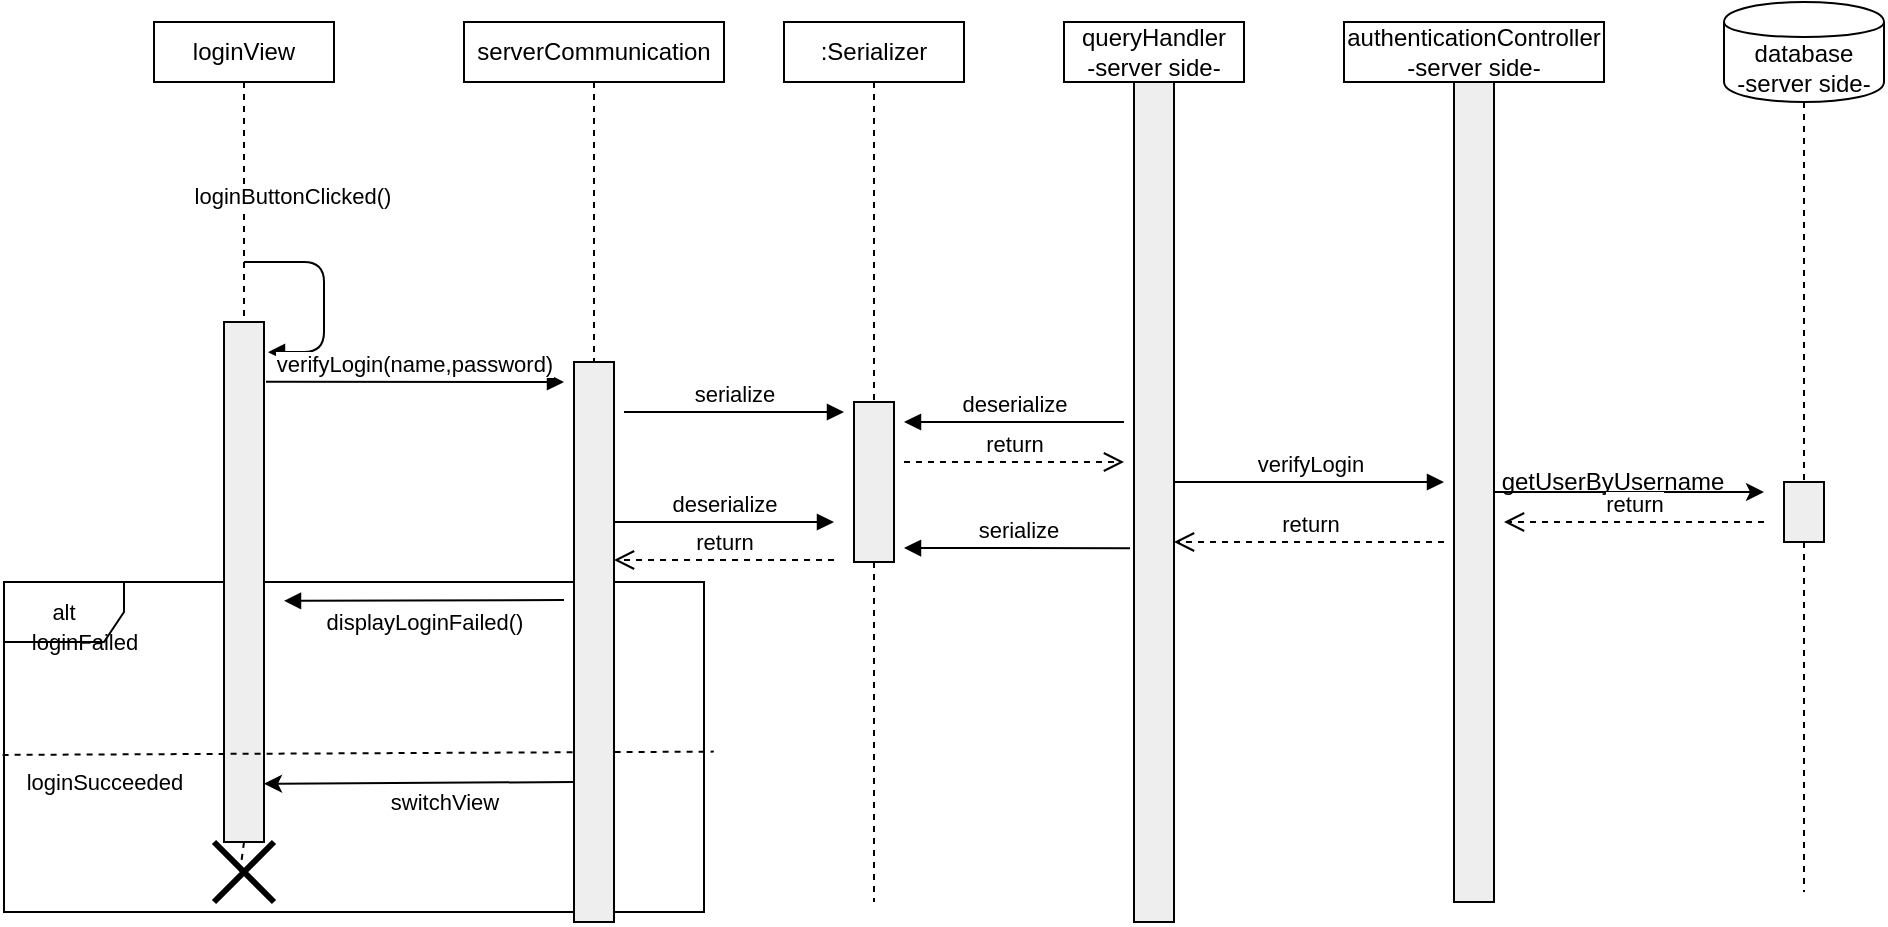 <mxfile version="13.0.3" type="device"><diagram id="aqPt0eW2Qm5zE3AN9EUY" name="Page-1"><mxGraphModel dx="700" dy="813" grid="1" gridSize="10" guides="1" tooltips="1" connect="1" arrows="1" fold="1" page="1" pageScale="1" pageWidth="850" pageHeight="1100" math="0" shadow="0"><root><mxCell id="0"/><mxCell id="1" parent="0"/><mxCell id="i-w9Q4HCb8RhZmeO16H8-48" value="alt" style="shape=umlFrame;whiteSpace=wrap;html=1;fontSize=11;" parent="1" vertex="1"><mxGeometry x="40" y="330" width="350" height="165" as="geometry"/></mxCell><mxCell id="i-w9Q4HCb8RhZmeO16H8-13" value=":Serializer" style="shape=rect;html=1;whiteSpace=wrap;align=center;" parent="1" vertex="1"><mxGeometry x="430" y="50" width="90" height="30" as="geometry"/></mxCell><mxCell id="i-w9Q4HCb8RhZmeO16H8-14" value="" style="edgeStyle=none;html=1;dashed=1;endArrow=none;align=center;verticalAlign=bottom;exitX=0.5;exitY=1;" parent="1" source="i-w9Q4HCb8RhZmeO16H8-24" edge="1"><mxGeometry x="1" relative="1" as="geometry"><mxPoint x="475" y="490" as="targetPoint"/></mxGeometry></mxCell><mxCell id="i-w9Q4HCb8RhZmeO16H8-17" value="loginView" style="shape=rect;html=1;whiteSpace=wrap;align=center;" parent="1" vertex="1"><mxGeometry x="115" y="50" width="90" height="30" as="geometry"/></mxCell><mxCell id="i-w9Q4HCb8RhZmeO16H8-19" value="" style="edgeStyle=none;html=1;dashed=1;endArrow=none;" parent="1" source="i-w9Q4HCb8RhZmeO16H8-17" target="i-w9Q4HCb8RhZmeO16H8-18" edge="1"><mxGeometry relative="1" as="geometry"/></mxCell><mxCell id="i-w9Q4HCb8RhZmeO16H8-18" value="" style="shape=rect;html=1;fillColor=#eeeeee;" parent="1" vertex="1"><mxGeometry x="150" y="200" width="20" height="260" as="geometry"/></mxCell><mxCell id="i-w9Q4HCb8RhZmeO16H8-24" value="" style="shape=rect;html=1;fillColor=#eeeeee;" parent="1" vertex="1"><mxGeometry x="465" y="240" width="20" height="80" as="geometry"/></mxCell><mxCell id="i-w9Q4HCb8RhZmeO16H8-25" value="" style="edgeStyle=none;html=1;dashed=1;endArrow=none;align=center;verticalAlign=bottom;exitX=0.5;exitY=1;" parent="1" source="i-w9Q4HCb8RhZmeO16H8-13" target="i-w9Q4HCb8RhZmeO16H8-24" edge="1"><mxGeometry x="1" relative="1" as="geometry"><mxPoint x="475" y="440" as="targetPoint"/><mxPoint x="475" y="80" as="sourcePoint"/></mxGeometry></mxCell><mxCell id="i-w9Q4HCb8RhZmeO16H8-44" value="loginButtonClicked()" style="html=1;verticalAlign=bottom;endArrow=block;entryX=1.1;entryY=0.058;entryDx=0;entryDy=0;entryPerimeter=0;" parent="1" target="i-w9Q4HCb8RhZmeO16H8-18" edge="1"><mxGeometry x="-0.508" y="14" width="80" relative="1" as="geometry"><mxPoint x="160" y="170" as="sourcePoint"/><mxPoint x="169" y="259" as="targetPoint"/><Array as="points"><mxPoint x="200" y="170"/><mxPoint x="200" y="215"/></Array><mxPoint x="-4" y="-10" as="offset"/></mxGeometry></mxCell><mxCell id="i-w9Q4HCb8RhZmeO16H8-49" value="loginFailed&lt;br&gt;" style="text;html=1;align=center;verticalAlign=middle;resizable=0;points=[];autosize=1;fontSize=11;" parent="1" vertex="1"><mxGeometry x="45" y="350" width="70" height="20" as="geometry"/></mxCell><mxCell id="i-w9Q4HCb8RhZmeO16H8-51" value="" style="endArrow=none;dashed=1;html=1;fontSize=11;exitX=-0.002;exitY=0.524;exitDx=0;exitDy=0;exitPerimeter=0;entryX=1.014;entryY=0.514;entryDx=0;entryDy=0;entryPerimeter=0;" parent="1" source="i-w9Q4HCb8RhZmeO16H8-48" target="i-w9Q4HCb8RhZmeO16H8-48" edge="1"><mxGeometry width="50" height="50" relative="1" as="geometry"><mxPoint x="400" y="280" as="sourcePoint"/><mxPoint x="427" y="400" as="targetPoint"/></mxGeometry></mxCell><mxCell id="i-w9Q4HCb8RhZmeO16H8-52" value="loginSucceeded" style="text;html=1;align=center;verticalAlign=middle;resizable=0;points=[];autosize=1;fontSize=11;" parent="1" vertex="1"><mxGeometry x="45" y="420" width="90" height="20" as="geometry"/></mxCell><mxCell id="i-w9Q4HCb8RhZmeO16H8-53" value="authenticationController&lt;br&gt;-server side-" style="shape=rect;html=1;whiteSpace=wrap;align=center;" parent="1" vertex="1"><mxGeometry x="710" y="50" width="130" height="30" as="geometry"/></mxCell><mxCell id="i-w9Q4HCb8RhZmeO16H8-54" value="" style="edgeStyle=none;html=1;dashed=1;endArrow=none;align=center;verticalAlign=bottom;exitX=0.5;exitY=1;" parent="1" source="i-w9Q4HCb8RhZmeO16H8-55" edge="1"><mxGeometry x="1" relative="1" as="geometry"><mxPoint x="775" y="490" as="targetPoint"/></mxGeometry></mxCell><mxCell id="i-w9Q4HCb8RhZmeO16H8-55" value="" style="shape=rect;html=1;fillColor=#eeeeee;" parent="1" vertex="1"><mxGeometry x="765" y="80" width="20" height="410" as="geometry"/></mxCell><mxCell id="i-w9Q4HCb8RhZmeO16H8-56" value="" style="edgeStyle=none;html=1;dashed=1;endArrow=none;align=center;verticalAlign=bottom;exitX=0.5;exitY=1;" parent="1" source="i-w9Q4HCb8RhZmeO16H8-53" target="i-w9Q4HCb8RhZmeO16H8-55" edge="1"><mxGeometry x="1" relative="1" as="geometry"><mxPoint x="775" y="440" as="targetPoint"/><mxPoint x="775" y="80" as="sourcePoint"/></mxGeometry></mxCell><mxCell id="i-w9Q4HCb8RhZmeO16H8-58" value="verifyLogin(name,password)" style="html=1;verticalAlign=bottom;endArrow=block;fontSize=11;exitX=1.05;exitY=0.115;exitDx=0;exitDy=0;exitPerimeter=0;" parent="1" source="i-w9Q4HCb8RhZmeO16H8-18" edge="1"><mxGeometry width="80" relative="1" as="geometry"><mxPoint x="170" y="280" as="sourcePoint"/><mxPoint x="320" y="230" as="targetPoint"/></mxGeometry></mxCell><mxCell id="i-w9Q4HCb8RhZmeO16H8-60" value="displayLoginFailed()" style="html=1;verticalAlign=bottom;endArrow=block;fontSize=11;entryX=0.4;entryY=0.057;entryDx=0;entryDy=0;entryPerimeter=0;" parent="1" target="i-w9Q4HCb8RhZmeO16H8-48" edge="1"><mxGeometry y="20" width="80" relative="1" as="geometry"><mxPoint x="320" y="339" as="sourcePoint"/><mxPoint x="180" y="320" as="targetPoint"/><Array as="points"/><mxPoint as="offset"/></mxGeometry></mxCell><mxCell id="i-w9Q4HCb8RhZmeO16H8-62" value="" style="shape=umlDestroy;whiteSpace=wrap;html=1;strokeWidth=3;fontSize=11;" parent="1" vertex="1"><mxGeometry x="145" y="460" width="30" height="30" as="geometry"/></mxCell><mxCell id="i-w9Q4HCb8RhZmeO16H8-63" value="" style="edgeStyle=none;html=1;dashed=1;endArrow=none;align=center;verticalAlign=bottom;exitX=0.5;exitY=1;" parent="1" source="i-w9Q4HCb8RhZmeO16H8-18" edge="1"><mxGeometry x="1" relative="1" as="geometry"><mxPoint x="158" y="475" as="targetPoint"/><mxPoint x="160" y="450.0" as="sourcePoint"/></mxGeometry></mxCell><mxCell id="ghkIWZQcVXuec4ZeN_Wl-2" value="serverCommunication" style="shape=rect;html=1;whiteSpace=wrap;align=center;" parent="1" vertex="1"><mxGeometry x="270" y="50" width="130" height="30" as="geometry"/></mxCell><mxCell id="ghkIWZQcVXuec4ZeN_Wl-3" value="" style="edgeStyle=none;html=1;dashed=1;endArrow=none;align=center;verticalAlign=bottom;exitX=0.5;exitY=1;" parent="1" source="ghkIWZQcVXuec4ZeN_Wl-4" edge="1"><mxGeometry x="1" relative="1" as="geometry"><mxPoint x="335" y="490" as="targetPoint"/></mxGeometry></mxCell><mxCell id="ghkIWZQcVXuec4ZeN_Wl-4" value="" style="shape=rect;html=1;fillColor=#eeeeee;" parent="1" vertex="1"><mxGeometry x="325" y="220" width="20" height="280" as="geometry"/></mxCell><mxCell id="ghkIWZQcVXuec4ZeN_Wl-5" value="" style="edgeStyle=none;html=1;dashed=1;endArrow=none;align=center;verticalAlign=bottom;exitX=0.5;exitY=1;" parent="1" source="ghkIWZQcVXuec4ZeN_Wl-2" target="ghkIWZQcVXuec4ZeN_Wl-4" edge="1"><mxGeometry x="1" relative="1" as="geometry"><mxPoint x="355" y="440" as="targetPoint"/><mxPoint x="355" y="80" as="sourcePoint"/></mxGeometry></mxCell><mxCell id="ghkIWZQcVXuec4ZeN_Wl-6" value="serialize" style="html=1;verticalAlign=bottom;endArrow=block;" parent="1" edge="1"><mxGeometry width="80" relative="1" as="geometry"><mxPoint x="350" y="245" as="sourcePoint"/><mxPoint x="460" y="245" as="targetPoint"/></mxGeometry></mxCell><mxCell id="ghkIWZQcVXuec4ZeN_Wl-9" value="queryHandler&lt;br&gt;-server side-" style="shape=rect;html=1;whiteSpace=wrap;align=center;" parent="1" vertex="1"><mxGeometry x="570" y="50" width="90" height="30" as="geometry"/></mxCell><mxCell id="ghkIWZQcVXuec4ZeN_Wl-10" value="" style="edgeStyle=none;html=1;dashed=1;endArrow=none;align=center;verticalAlign=bottom;exitX=0.5;exitY=1;" parent="1" source="ghkIWZQcVXuec4ZeN_Wl-11" edge="1"><mxGeometry x="1" relative="1" as="geometry"><mxPoint x="615" y="490" as="targetPoint"/></mxGeometry></mxCell><mxCell id="ghkIWZQcVXuec4ZeN_Wl-11" value="" style="shape=rect;html=1;fillColor=#eeeeee;" parent="1" vertex="1"><mxGeometry x="605" y="80" width="20" height="420" as="geometry"/></mxCell><mxCell id="ghkIWZQcVXuec4ZeN_Wl-12" value="" style="edgeStyle=none;html=1;dashed=1;endArrow=none;align=center;verticalAlign=bottom;exitX=0.5;exitY=1;" parent="1" source="ghkIWZQcVXuec4ZeN_Wl-9" target="ghkIWZQcVXuec4ZeN_Wl-11" edge="1"><mxGeometry x="1" relative="1" as="geometry"><mxPoint x="615" y="440" as="targetPoint"/><mxPoint x="615" y="80" as="sourcePoint"/></mxGeometry></mxCell><mxCell id="ghkIWZQcVXuec4ZeN_Wl-13" value="deserialize" style="html=1;verticalAlign=bottom;endArrow=block;" parent="1" edge="1"><mxGeometry width="80" relative="1" as="geometry"><mxPoint x="600" y="250" as="sourcePoint"/><mxPoint x="490" y="250" as="targetPoint"/></mxGeometry></mxCell><mxCell id="ghkIWZQcVXuec4ZeN_Wl-14" value="verifyLogin" style="html=1;verticalAlign=bottom;endArrow=block;" parent="1" edge="1"><mxGeometry width="80" relative="1" as="geometry"><mxPoint x="625" y="280" as="sourcePoint"/><mxPoint x="760" y="280" as="targetPoint"/></mxGeometry></mxCell><mxCell id="ghkIWZQcVXuec4ZeN_Wl-15" value="return" style="html=1;verticalAlign=bottom;endArrow=open;dashed=1;endSize=8;" parent="1" edge="1"><mxGeometry relative="1" as="geometry"><mxPoint x="760" y="310" as="sourcePoint"/><mxPoint x="625" y="310" as="targetPoint"/></mxGeometry></mxCell><mxCell id="ghkIWZQcVXuec4ZeN_Wl-17" value="return" style="html=1;verticalAlign=bottom;endArrow=open;dashed=1;endSize=8;" parent="1" edge="1"><mxGeometry relative="1" as="geometry"><mxPoint x="455" y="319" as="sourcePoint"/><mxPoint x="345" y="319" as="targetPoint"/></mxGeometry></mxCell><mxCell id="ghkIWZQcVXuec4ZeN_Wl-18" value="" style="endArrow=classic;html=1;exitX=0;exitY=0.75;exitDx=0;exitDy=0;entryX=1;entryY=0.888;entryDx=0;entryDy=0;entryPerimeter=0;" parent="1" source="ghkIWZQcVXuec4ZeN_Wl-4" target="i-w9Q4HCb8RhZmeO16H8-18" edge="1"><mxGeometry width="50" height="50" relative="1" as="geometry"><mxPoint x="400" y="310" as="sourcePoint"/><mxPoint x="450" y="260" as="targetPoint"/></mxGeometry></mxCell><mxCell id="ghkIWZQcVXuec4ZeN_Wl-19" value="switchView" style="edgeLabel;html=1;align=center;verticalAlign=middle;resizable=0;points=[];" parent="ghkIWZQcVXuec4ZeN_Wl-18" vertex="1" connectable="0"><mxGeometry x="-0.277" y="5" relative="1" as="geometry"><mxPoint x="-9.03" y="4.68" as="offset"/></mxGeometry></mxCell><mxCell id="ghkIWZQcVXuec4ZeN_Wl-24" value="database&lt;br&gt;-server side-&lt;br&gt;" style="shape=cylinder;whiteSpace=wrap;html=1;boundedLbl=1;backgroundOutline=1;" parent="1" vertex="1"><mxGeometry x="900" y="40" width="80" height="50" as="geometry"/></mxCell><mxCell id="ghkIWZQcVXuec4ZeN_Wl-25" value="" style="edgeStyle=none;html=1;dashed=1;endArrow=none;align=center;verticalAlign=bottom;exitX=0.5;exitY=1;" parent="1" source="ghkIWZQcVXuec4ZeN_Wl-26" edge="1"><mxGeometry x="1" relative="1" as="geometry"><mxPoint x="940" y="485" as="targetPoint"/></mxGeometry></mxCell><mxCell id="ghkIWZQcVXuec4ZeN_Wl-26" value="" style="shape=rect;html=1;fillColor=#eeeeee;" parent="1" vertex="1"><mxGeometry x="930" y="280" width="20" height="30" as="geometry"/></mxCell><mxCell id="ghkIWZQcVXuec4ZeN_Wl-27" value="" style="edgeStyle=none;html=1;dashed=1;endArrow=none;align=center;verticalAlign=bottom;" parent="1" target="ghkIWZQcVXuec4ZeN_Wl-26" edge="1"><mxGeometry x="1" relative="1" as="geometry"><mxPoint x="940" y="435" as="targetPoint"/><mxPoint x="940" y="90" as="sourcePoint"/></mxGeometry></mxCell><mxCell id="ghkIWZQcVXuec4ZeN_Wl-29" value="" style="endArrow=classic;html=1;exitX=1;exitY=0.5;exitDx=0;exitDy=0;" parent="1" source="i-w9Q4HCb8RhZmeO16H8-55" edge="1"><mxGeometry width="50" height="50" relative="1" as="geometry"><mxPoint x="400" y="310" as="sourcePoint"/><mxPoint x="920" y="285" as="targetPoint"/></mxGeometry></mxCell><mxCell id="ghkIWZQcVXuec4ZeN_Wl-30" value="getUserByUsername" style="text;html=1;align=center;verticalAlign=middle;resizable=0;points=[];autosize=1;" parent="1" vertex="1"><mxGeometry x="779" y="270" width="130" height="20" as="geometry"/></mxCell><mxCell id="ghkIWZQcVXuec4ZeN_Wl-31" value="return" style="html=1;verticalAlign=bottom;endArrow=open;dashed=1;endSize=8;" parent="1" edge="1"><mxGeometry relative="1" as="geometry"><mxPoint x="920" y="300" as="sourcePoint"/><mxPoint x="790" y="300" as="targetPoint"/></mxGeometry></mxCell><mxCell id="2FkaZm_RdS2F1lr3fGI9-1" value="return" style="html=1;verticalAlign=bottom;endArrow=open;dashed=1;endSize=8;" edge="1" parent="1"><mxGeometry relative="1" as="geometry"><mxPoint x="490" y="270" as="sourcePoint"/><mxPoint x="600" y="270" as="targetPoint"/></mxGeometry></mxCell><mxCell id="2FkaZm_RdS2F1lr3fGI9-2" value="deserialize" style="html=1;verticalAlign=bottom;endArrow=block;" edge="1" parent="1"><mxGeometry width="80" relative="1" as="geometry"><mxPoint x="345" y="300" as="sourcePoint"/><mxPoint x="455" y="300" as="targetPoint"/></mxGeometry></mxCell><mxCell id="2FkaZm_RdS2F1lr3fGI9-5" value="serialize" style="html=1;verticalAlign=bottom;endArrow=block;exitX=-0.1;exitY=0.555;exitDx=0;exitDy=0;exitPerimeter=0;" edge="1" parent="1" source="ghkIWZQcVXuec4ZeN_Wl-11"><mxGeometry width="80" relative="1" as="geometry"><mxPoint x="360" y="420" as="sourcePoint"/><mxPoint x="490" y="313" as="targetPoint"/></mxGeometry></mxCell></root></mxGraphModel></diagram></mxfile>